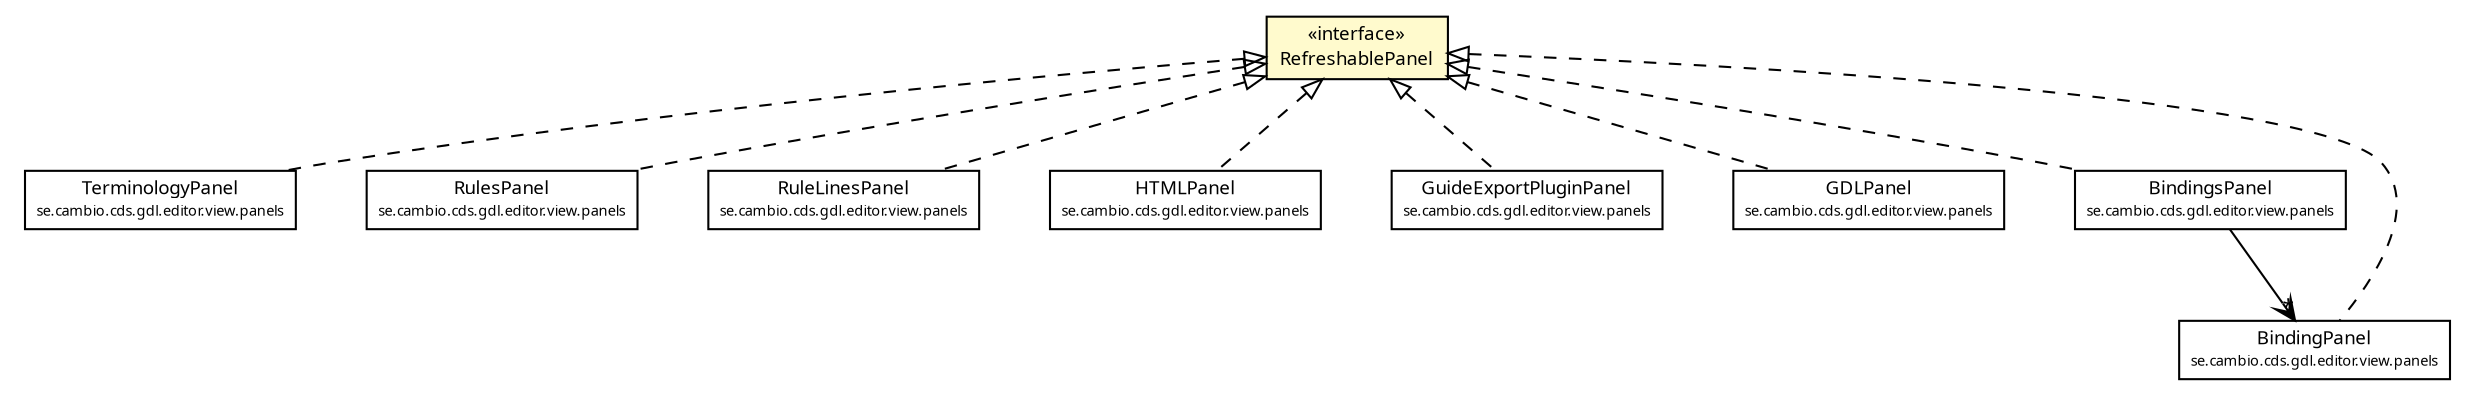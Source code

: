 #!/usr/local/bin/dot
#
# Class diagram 
# Generated by UMLGraph version R5_6 (http://www.umlgraph.org/)
#

digraph G {
	edge [fontname="Trebuchet MS",fontsize=10,labelfontname="Trebuchet MS",labelfontsize=10];
	node [fontname="Trebuchet MS",fontsize=10,shape=plaintext];
	nodesep=0.25;
	ranksep=0.5;
	// se.cambio.cds.gdl.editor.view.panels.TerminologyPanel
	c285436 [label=<<table title="se.cambio.cds.gdl.editor.view.panels.TerminologyPanel" border="0" cellborder="1" cellspacing="0" cellpadding="2" port="p" href="../TerminologyPanel.html">
		<tr><td><table border="0" cellspacing="0" cellpadding="1">
<tr><td align="center" balign="center"><font face="Trebuchet MS"> TerminologyPanel </font></td></tr>
<tr><td align="center" balign="center"><font face="Trebuchet MS" point-size="7.0"> se.cambio.cds.gdl.editor.view.panels </font></td></tr>
		</table></td></tr>
		</table>>, URL="../TerminologyPanel.html", fontname="Trebuchet MS", fontcolor="black", fontsize=9.0];
	// se.cambio.cds.gdl.editor.view.panels.RulesPanel
	c285439 [label=<<table title="se.cambio.cds.gdl.editor.view.panels.RulesPanel" border="0" cellborder="1" cellspacing="0" cellpadding="2" port="p" href="../RulesPanel.html">
		<tr><td><table border="0" cellspacing="0" cellpadding="1">
<tr><td align="center" balign="center"><font face="Trebuchet MS"> RulesPanel </font></td></tr>
<tr><td align="center" balign="center"><font face="Trebuchet MS" point-size="7.0"> se.cambio.cds.gdl.editor.view.panels </font></td></tr>
		</table></td></tr>
		</table>>, URL="../RulesPanel.html", fontname="Trebuchet MS", fontcolor="black", fontsize=9.0];
	// se.cambio.cds.gdl.editor.view.panels.RuleLinesPanel
	c285441 [label=<<table title="se.cambio.cds.gdl.editor.view.panels.RuleLinesPanel" border="0" cellborder="1" cellspacing="0" cellpadding="2" port="p" href="../RuleLinesPanel.html">
		<tr><td><table border="0" cellspacing="0" cellpadding="1">
<tr><td align="center" balign="center"><font face="Trebuchet MS"> RuleLinesPanel </font></td></tr>
<tr><td align="center" balign="center"><font face="Trebuchet MS" point-size="7.0"> se.cambio.cds.gdl.editor.view.panels </font></td></tr>
		</table></td></tr>
		</table>>, URL="../RuleLinesPanel.html", fontname="Trebuchet MS", fontcolor="black", fontsize=9.0];
	// se.cambio.cds.gdl.editor.view.panels.HTMLPanel
	c285444 [label=<<table title="se.cambio.cds.gdl.editor.view.panels.HTMLPanel" border="0" cellborder="1" cellspacing="0" cellpadding="2" port="p" href="../HTMLPanel.html">
		<tr><td><table border="0" cellspacing="0" cellpadding="1">
<tr><td align="center" balign="center"><font face="Trebuchet MS"> HTMLPanel </font></td></tr>
<tr><td align="center" balign="center"><font face="Trebuchet MS" point-size="7.0"> se.cambio.cds.gdl.editor.view.panels </font></td></tr>
		</table></td></tr>
		</table>>, URL="../HTMLPanel.html", fontname="Trebuchet MS", fontcolor="black", fontsize=9.0];
	// se.cambio.cds.gdl.editor.view.panels.GuideExportPluginPanel
	c285446 [label=<<table title="se.cambio.cds.gdl.editor.view.panels.GuideExportPluginPanel" border="0" cellborder="1" cellspacing="0" cellpadding="2" port="p" href="../GuideExportPluginPanel.html">
		<tr><td><table border="0" cellspacing="0" cellpadding="1">
<tr><td align="center" balign="center"><font face="Trebuchet MS"> GuideExportPluginPanel </font></td></tr>
<tr><td align="center" balign="center"><font face="Trebuchet MS" point-size="7.0"> se.cambio.cds.gdl.editor.view.panels </font></td></tr>
		</table></td></tr>
		</table>>, URL="../GuideExportPluginPanel.html", fontname="Trebuchet MS", fontcolor="black", fontsize=9.0];
	// se.cambio.cds.gdl.editor.view.panels.GDLPanel
	c285447 [label=<<table title="se.cambio.cds.gdl.editor.view.panels.GDLPanel" border="0" cellborder="1" cellspacing="0" cellpadding="2" port="p" href="../GDLPanel.html">
		<tr><td><table border="0" cellspacing="0" cellpadding="1">
<tr><td align="center" balign="center"><font face="Trebuchet MS"> GDLPanel </font></td></tr>
<tr><td align="center" balign="center"><font face="Trebuchet MS" point-size="7.0"> se.cambio.cds.gdl.editor.view.panels </font></td></tr>
		</table></td></tr>
		</table>>, URL="../GDLPanel.html", fontname="Trebuchet MS", fontcolor="black", fontsize=9.0];
	// se.cambio.cds.gdl.editor.view.panels.BindingsPanel
	c285465 [label=<<table title="se.cambio.cds.gdl.editor.view.panels.BindingsPanel" border="0" cellborder="1" cellspacing="0" cellpadding="2" port="p" href="../BindingsPanel.html">
		<tr><td><table border="0" cellspacing="0" cellpadding="1">
<tr><td align="center" balign="center"><font face="Trebuchet MS"> BindingsPanel </font></td></tr>
<tr><td align="center" balign="center"><font face="Trebuchet MS" point-size="7.0"> se.cambio.cds.gdl.editor.view.panels </font></td></tr>
		</table></td></tr>
		</table>>, URL="../BindingsPanel.html", fontname="Trebuchet MS", fontcolor="black", fontsize=9.0];
	// se.cambio.cds.gdl.editor.view.panels.BindingPanel
	c285466 [label=<<table title="se.cambio.cds.gdl.editor.view.panels.BindingPanel" border="0" cellborder="1" cellspacing="0" cellpadding="2" port="p" href="../BindingPanel.html">
		<tr><td><table border="0" cellspacing="0" cellpadding="1">
<tr><td align="center" balign="center"><font face="Trebuchet MS"> BindingPanel </font></td></tr>
<tr><td align="center" balign="center"><font face="Trebuchet MS" point-size="7.0"> se.cambio.cds.gdl.editor.view.panels </font></td></tr>
		</table></td></tr>
		</table>>, URL="../BindingPanel.html", fontname="Trebuchet MS", fontcolor="black", fontsize=9.0];
	// se.cambio.cds.gdl.editor.view.panels.interfaces.RefreshablePanel
	c285467 [label=<<table title="se.cambio.cds.gdl.editor.view.panels.interfaces.RefreshablePanel" border="0" cellborder="1" cellspacing="0" cellpadding="2" port="p" bgcolor="lemonChiffon" href="./RefreshablePanel.html">
		<tr><td><table border="0" cellspacing="0" cellpadding="1">
<tr><td align="center" balign="center"> &#171;interface&#187; </td></tr>
<tr><td align="center" balign="center"><font face="Trebuchet MS"> RefreshablePanel </font></td></tr>
		</table></td></tr>
		</table>>, URL="./RefreshablePanel.html", fontname="Trebuchet MS", fontcolor="black", fontsize=9.0];
	//se.cambio.cds.gdl.editor.view.panels.TerminologyPanel implements se.cambio.cds.gdl.editor.view.panels.interfaces.RefreshablePanel
	c285467:p -> c285436:p [dir=back,arrowtail=empty,style=dashed];
	//se.cambio.cds.gdl.editor.view.panels.RulesPanel implements se.cambio.cds.gdl.editor.view.panels.interfaces.RefreshablePanel
	c285467:p -> c285439:p [dir=back,arrowtail=empty,style=dashed];
	//se.cambio.cds.gdl.editor.view.panels.RuleLinesPanel implements se.cambio.cds.gdl.editor.view.panels.interfaces.RefreshablePanel
	c285467:p -> c285441:p [dir=back,arrowtail=empty,style=dashed];
	//se.cambio.cds.gdl.editor.view.panels.HTMLPanel implements se.cambio.cds.gdl.editor.view.panels.interfaces.RefreshablePanel
	c285467:p -> c285444:p [dir=back,arrowtail=empty,style=dashed];
	//se.cambio.cds.gdl.editor.view.panels.GuideExportPluginPanel implements se.cambio.cds.gdl.editor.view.panels.interfaces.RefreshablePanel
	c285467:p -> c285446:p [dir=back,arrowtail=empty,style=dashed];
	//se.cambio.cds.gdl.editor.view.panels.GDLPanel implements se.cambio.cds.gdl.editor.view.panels.interfaces.RefreshablePanel
	c285467:p -> c285447:p [dir=back,arrowtail=empty,style=dashed];
	//se.cambio.cds.gdl.editor.view.panels.BindingsPanel implements se.cambio.cds.gdl.editor.view.panels.interfaces.RefreshablePanel
	c285467:p -> c285465:p [dir=back,arrowtail=empty,style=dashed];
	//se.cambio.cds.gdl.editor.view.panels.BindingPanel implements se.cambio.cds.gdl.editor.view.panels.interfaces.RefreshablePanel
	c285467:p -> c285466:p [dir=back,arrowtail=empty,style=dashed];
	// se.cambio.cds.gdl.editor.view.panels.BindingsPanel NAVASSOC se.cambio.cds.gdl.editor.view.panels.BindingPanel
	c285465:p -> c285466:p [taillabel="", label="", headlabel="*", fontname="Trebuchet MS", fontcolor="black", fontsize=10.0, color="black", arrowhead=open];
}

